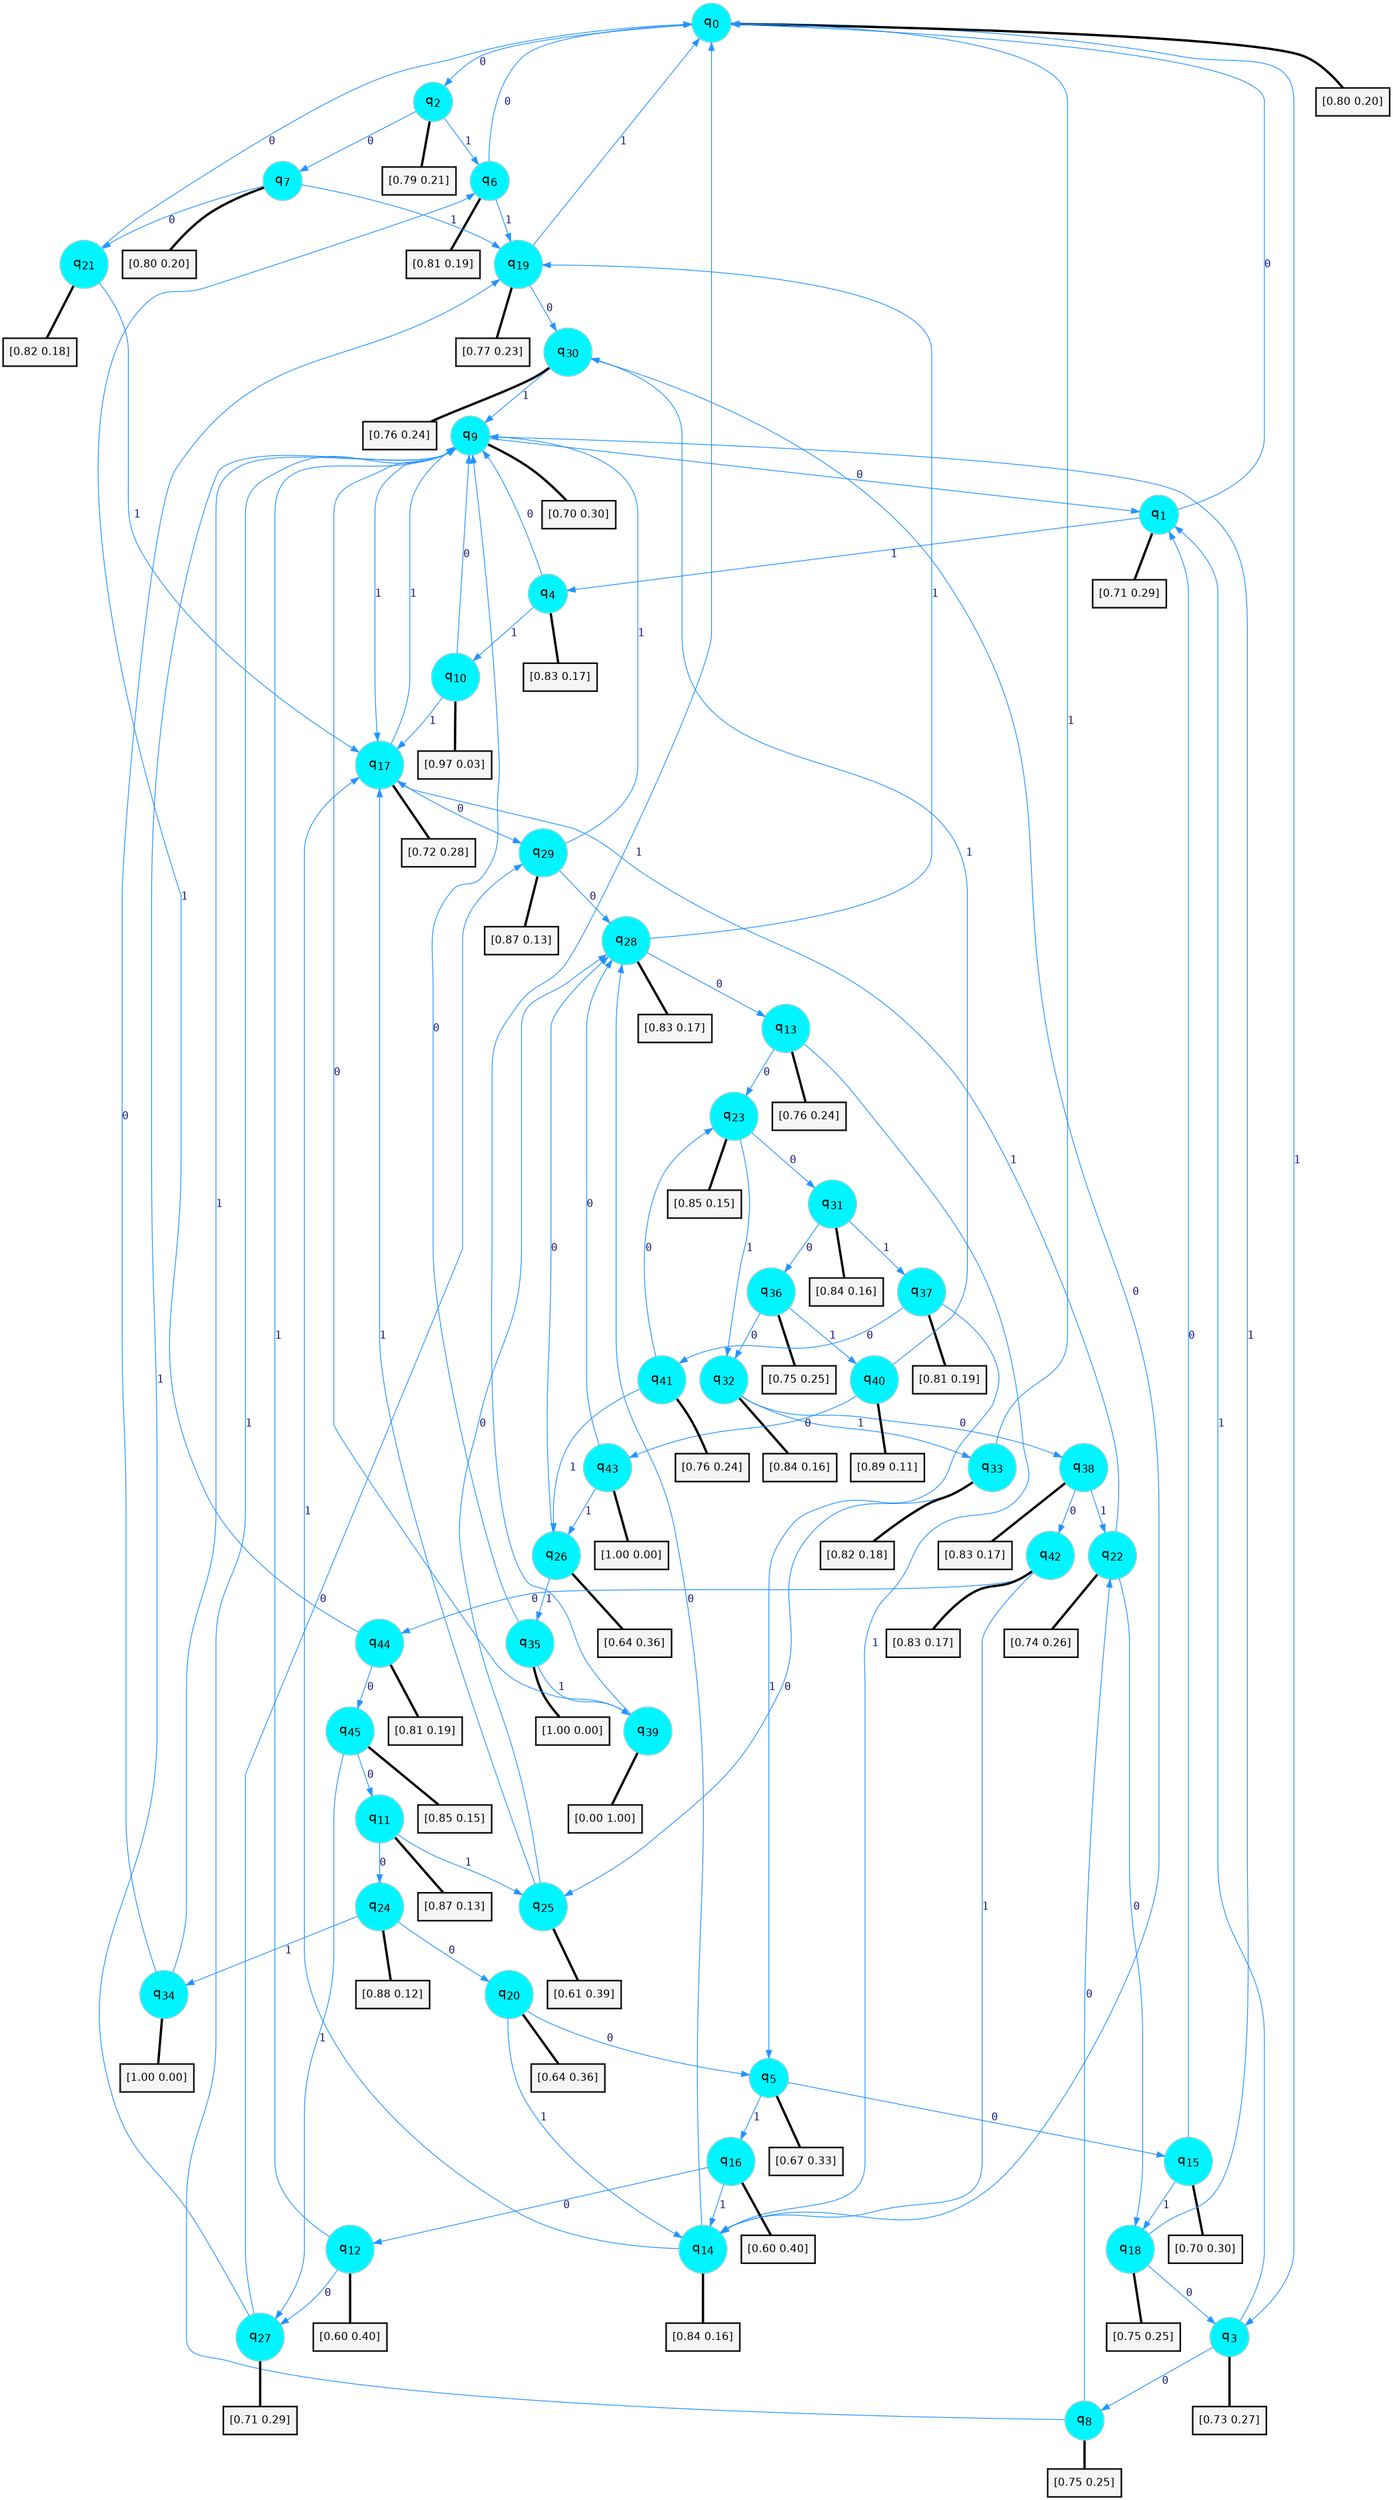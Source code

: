 digraph G {
graph [
bgcolor=transparent, dpi=300, rankdir=TD, size="40,25"];
node [
color=gray, fillcolor=turquoise1, fontcolor=black, fontname=Helvetica, fontsize=16, fontweight=bold, shape=circle, style=filled];
edge [
arrowsize=1, color=dodgerblue1, fontcolor=midnightblue, fontname=courier, fontweight=bold, penwidth=1, style=solid, weight=20];
0[label=<q<SUB>0</SUB>>];
1[label=<q<SUB>1</SUB>>];
2[label=<q<SUB>2</SUB>>];
3[label=<q<SUB>3</SUB>>];
4[label=<q<SUB>4</SUB>>];
5[label=<q<SUB>5</SUB>>];
6[label=<q<SUB>6</SUB>>];
7[label=<q<SUB>7</SUB>>];
8[label=<q<SUB>8</SUB>>];
9[label=<q<SUB>9</SUB>>];
10[label=<q<SUB>10</SUB>>];
11[label=<q<SUB>11</SUB>>];
12[label=<q<SUB>12</SUB>>];
13[label=<q<SUB>13</SUB>>];
14[label=<q<SUB>14</SUB>>];
15[label=<q<SUB>15</SUB>>];
16[label=<q<SUB>16</SUB>>];
17[label=<q<SUB>17</SUB>>];
18[label=<q<SUB>18</SUB>>];
19[label=<q<SUB>19</SUB>>];
20[label=<q<SUB>20</SUB>>];
21[label=<q<SUB>21</SUB>>];
22[label=<q<SUB>22</SUB>>];
23[label=<q<SUB>23</SUB>>];
24[label=<q<SUB>24</SUB>>];
25[label=<q<SUB>25</SUB>>];
26[label=<q<SUB>26</SUB>>];
27[label=<q<SUB>27</SUB>>];
28[label=<q<SUB>28</SUB>>];
29[label=<q<SUB>29</SUB>>];
30[label=<q<SUB>30</SUB>>];
31[label=<q<SUB>31</SUB>>];
32[label=<q<SUB>32</SUB>>];
33[label=<q<SUB>33</SUB>>];
34[label=<q<SUB>34</SUB>>];
35[label=<q<SUB>35</SUB>>];
36[label=<q<SUB>36</SUB>>];
37[label=<q<SUB>37</SUB>>];
38[label=<q<SUB>38</SUB>>];
39[label=<q<SUB>39</SUB>>];
40[label=<q<SUB>40</SUB>>];
41[label=<q<SUB>41</SUB>>];
42[label=<q<SUB>42</SUB>>];
43[label=<q<SUB>43</SUB>>];
44[label=<q<SUB>44</SUB>>];
45[label=<q<SUB>45</SUB>>];
46[label="[0.80 0.20]", shape=box,fontcolor=black, fontname=Helvetica, fontsize=14, penwidth=2, fillcolor=whitesmoke,color=black];
47[label="[0.71 0.29]", shape=box,fontcolor=black, fontname=Helvetica, fontsize=14, penwidth=2, fillcolor=whitesmoke,color=black];
48[label="[0.79 0.21]", shape=box,fontcolor=black, fontname=Helvetica, fontsize=14, penwidth=2, fillcolor=whitesmoke,color=black];
49[label="[0.73 0.27]", shape=box,fontcolor=black, fontname=Helvetica, fontsize=14, penwidth=2, fillcolor=whitesmoke,color=black];
50[label="[0.83 0.17]", shape=box,fontcolor=black, fontname=Helvetica, fontsize=14, penwidth=2, fillcolor=whitesmoke,color=black];
51[label="[0.67 0.33]", shape=box,fontcolor=black, fontname=Helvetica, fontsize=14, penwidth=2, fillcolor=whitesmoke,color=black];
52[label="[0.81 0.19]", shape=box,fontcolor=black, fontname=Helvetica, fontsize=14, penwidth=2, fillcolor=whitesmoke,color=black];
53[label="[0.80 0.20]", shape=box,fontcolor=black, fontname=Helvetica, fontsize=14, penwidth=2, fillcolor=whitesmoke,color=black];
54[label="[0.75 0.25]", shape=box,fontcolor=black, fontname=Helvetica, fontsize=14, penwidth=2, fillcolor=whitesmoke,color=black];
55[label="[0.70 0.30]", shape=box,fontcolor=black, fontname=Helvetica, fontsize=14, penwidth=2, fillcolor=whitesmoke,color=black];
56[label="[0.97 0.03]", shape=box,fontcolor=black, fontname=Helvetica, fontsize=14, penwidth=2, fillcolor=whitesmoke,color=black];
57[label="[0.87 0.13]", shape=box,fontcolor=black, fontname=Helvetica, fontsize=14, penwidth=2, fillcolor=whitesmoke,color=black];
58[label="[0.60 0.40]", shape=box,fontcolor=black, fontname=Helvetica, fontsize=14, penwidth=2, fillcolor=whitesmoke,color=black];
59[label="[0.76 0.24]", shape=box,fontcolor=black, fontname=Helvetica, fontsize=14, penwidth=2, fillcolor=whitesmoke,color=black];
60[label="[0.84 0.16]", shape=box,fontcolor=black, fontname=Helvetica, fontsize=14, penwidth=2, fillcolor=whitesmoke,color=black];
61[label="[0.70 0.30]", shape=box,fontcolor=black, fontname=Helvetica, fontsize=14, penwidth=2, fillcolor=whitesmoke,color=black];
62[label="[0.60 0.40]", shape=box,fontcolor=black, fontname=Helvetica, fontsize=14, penwidth=2, fillcolor=whitesmoke,color=black];
63[label="[0.72 0.28]", shape=box,fontcolor=black, fontname=Helvetica, fontsize=14, penwidth=2, fillcolor=whitesmoke,color=black];
64[label="[0.75 0.25]", shape=box,fontcolor=black, fontname=Helvetica, fontsize=14, penwidth=2, fillcolor=whitesmoke,color=black];
65[label="[0.77 0.23]", shape=box,fontcolor=black, fontname=Helvetica, fontsize=14, penwidth=2, fillcolor=whitesmoke,color=black];
66[label="[0.64 0.36]", shape=box,fontcolor=black, fontname=Helvetica, fontsize=14, penwidth=2, fillcolor=whitesmoke,color=black];
67[label="[0.82 0.18]", shape=box,fontcolor=black, fontname=Helvetica, fontsize=14, penwidth=2, fillcolor=whitesmoke,color=black];
68[label="[0.74 0.26]", shape=box,fontcolor=black, fontname=Helvetica, fontsize=14, penwidth=2, fillcolor=whitesmoke,color=black];
69[label="[0.85 0.15]", shape=box,fontcolor=black, fontname=Helvetica, fontsize=14, penwidth=2, fillcolor=whitesmoke,color=black];
70[label="[0.88 0.12]", shape=box,fontcolor=black, fontname=Helvetica, fontsize=14, penwidth=2, fillcolor=whitesmoke,color=black];
71[label="[0.61 0.39]", shape=box,fontcolor=black, fontname=Helvetica, fontsize=14, penwidth=2, fillcolor=whitesmoke,color=black];
72[label="[0.64 0.36]", shape=box,fontcolor=black, fontname=Helvetica, fontsize=14, penwidth=2, fillcolor=whitesmoke,color=black];
73[label="[0.71 0.29]", shape=box,fontcolor=black, fontname=Helvetica, fontsize=14, penwidth=2, fillcolor=whitesmoke,color=black];
74[label="[0.83 0.17]", shape=box,fontcolor=black, fontname=Helvetica, fontsize=14, penwidth=2, fillcolor=whitesmoke,color=black];
75[label="[0.87 0.13]", shape=box,fontcolor=black, fontname=Helvetica, fontsize=14, penwidth=2, fillcolor=whitesmoke,color=black];
76[label="[0.76 0.24]", shape=box,fontcolor=black, fontname=Helvetica, fontsize=14, penwidth=2, fillcolor=whitesmoke,color=black];
77[label="[0.84 0.16]", shape=box,fontcolor=black, fontname=Helvetica, fontsize=14, penwidth=2, fillcolor=whitesmoke,color=black];
78[label="[0.84 0.16]", shape=box,fontcolor=black, fontname=Helvetica, fontsize=14, penwidth=2, fillcolor=whitesmoke,color=black];
79[label="[0.82 0.18]", shape=box,fontcolor=black, fontname=Helvetica, fontsize=14, penwidth=2, fillcolor=whitesmoke,color=black];
80[label="[1.00 0.00]", shape=box,fontcolor=black, fontname=Helvetica, fontsize=14, penwidth=2, fillcolor=whitesmoke,color=black];
81[label="[1.00 0.00]", shape=box,fontcolor=black, fontname=Helvetica, fontsize=14, penwidth=2, fillcolor=whitesmoke,color=black];
82[label="[0.75 0.25]", shape=box,fontcolor=black, fontname=Helvetica, fontsize=14, penwidth=2, fillcolor=whitesmoke,color=black];
83[label="[0.81 0.19]", shape=box,fontcolor=black, fontname=Helvetica, fontsize=14, penwidth=2, fillcolor=whitesmoke,color=black];
84[label="[0.83 0.17]", shape=box,fontcolor=black, fontname=Helvetica, fontsize=14, penwidth=2, fillcolor=whitesmoke,color=black];
85[label="[0.00 1.00]", shape=box,fontcolor=black, fontname=Helvetica, fontsize=14, penwidth=2, fillcolor=whitesmoke,color=black];
86[label="[0.89 0.11]", shape=box,fontcolor=black, fontname=Helvetica, fontsize=14, penwidth=2, fillcolor=whitesmoke,color=black];
87[label="[0.76 0.24]", shape=box,fontcolor=black, fontname=Helvetica, fontsize=14, penwidth=2, fillcolor=whitesmoke,color=black];
88[label="[0.83 0.17]", shape=box,fontcolor=black, fontname=Helvetica, fontsize=14, penwidth=2, fillcolor=whitesmoke,color=black];
89[label="[1.00 0.00]", shape=box,fontcolor=black, fontname=Helvetica, fontsize=14, penwidth=2, fillcolor=whitesmoke,color=black];
90[label="[0.81 0.19]", shape=box,fontcolor=black, fontname=Helvetica, fontsize=14, penwidth=2, fillcolor=whitesmoke,color=black];
91[label="[0.85 0.15]", shape=box,fontcolor=black, fontname=Helvetica, fontsize=14, penwidth=2, fillcolor=whitesmoke,color=black];
0->2 [label=0];
0->3 [label=1];
0->46 [arrowhead=none, penwidth=3,color=black];
1->0 [label=0];
1->4 [label=1];
1->47 [arrowhead=none, penwidth=3,color=black];
2->7 [label=0];
2->6 [label=1];
2->48 [arrowhead=none, penwidth=3,color=black];
3->8 [label=0];
3->1 [label=1];
3->49 [arrowhead=none, penwidth=3,color=black];
4->9 [label=0];
4->10 [label=1];
4->50 [arrowhead=none, penwidth=3,color=black];
5->15 [label=0];
5->16 [label=1];
5->51 [arrowhead=none, penwidth=3,color=black];
6->0 [label=0];
6->19 [label=1];
6->52 [arrowhead=none, penwidth=3,color=black];
7->21 [label=0];
7->19 [label=1];
7->53 [arrowhead=none, penwidth=3,color=black];
8->22 [label=0];
8->9 [label=1];
8->54 [arrowhead=none, penwidth=3,color=black];
9->1 [label=0];
9->17 [label=1];
9->55 [arrowhead=none, penwidth=3,color=black];
10->9 [label=0];
10->17 [label=1];
10->56 [arrowhead=none, penwidth=3,color=black];
11->24 [label=0];
11->25 [label=1];
11->57 [arrowhead=none, penwidth=3,color=black];
12->27 [label=0];
12->9 [label=1];
12->58 [arrowhead=none, penwidth=3,color=black];
13->23 [label=0];
13->14 [label=1];
13->59 [arrowhead=none, penwidth=3,color=black];
14->28 [label=0];
14->17 [label=1];
14->60 [arrowhead=none, penwidth=3,color=black];
15->1 [label=0];
15->18 [label=1];
15->61 [arrowhead=none, penwidth=3,color=black];
16->12 [label=0];
16->14 [label=1];
16->62 [arrowhead=none, penwidth=3,color=black];
17->29 [label=0];
17->9 [label=1];
17->63 [arrowhead=none, penwidth=3,color=black];
18->3 [label=0];
18->9 [label=1];
18->64 [arrowhead=none, penwidth=3,color=black];
19->30 [label=0];
19->0 [label=1];
19->65 [arrowhead=none, penwidth=3,color=black];
20->5 [label=0];
20->14 [label=1];
20->66 [arrowhead=none, penwidth=3,color=black];
21->0 [label=0];
21->17 [label=1];
21->67 [arrowhead=none, penwidth=3,color=black];
22->18 [label=0];
22->17 [label=1];
22->68 [arrowhead=none, penwidth=3,color=black];
23->31 [label=0];
23->32 [label=1];
23->69 [arrowhead=none, penwidth=3,color=black];
24->20 [label=0];
24->34 [label=1];
24->70 [arrowhead=none, penwidth=3,color=black];
25->28 [label=0];
25->17 [label=1];
25->71 [arrowhead=none, penwidth=3,color=black];
26->28 [label=0];
26->35 [label=1];
26->72 [arrowhead=none, penwidth=3,color=black];
27->29 [label=0];
27->9 [label=1];
27->73 [arrowhead=none, penwidth=3,color=black];
28->13 [label=0];
28->19 [label=1];
28->74 [arrowhead=none, penwidth=3,color=black];
29->28 [label=0];
29->9 [label=1];
29->75 [arrowhead=none, penwidth=3,color=black];
30->14 [label=0];
30->9 [label=1];
30->76 [arrowhead=none, penwidth=3,color=black];
31->36 [label=0];
31->37 [label=1];
31->77 [arrowhead=none, penwidth=3,color=black];
32->38 [label=0];
32->33 [label=1];
32->78 [arrowhead=none, penwidth=3,color=black];
33->25 [label=0];
33->0 [label=1];
33->79 [arrowhead=none, penwidth=3,color=black];
34->19 [label=0];
34->9 [label=1];
34->80 [arrowhead=none, penwidth=3,color=black];
35->9 [label=0];
35->39 [label=1];
35->81 [arrowhead=none, penwidth=3,color=black];
36->32 [label=0];
36->40 [label=1];
36->82 [arrowhead=none, penwidth=3,color=black];
37->41 [label=0];
37->5 [label=1];
37->83 [arrowhead=none, penwidth=3,color=black];
38->42 [label=0];
38->22 [label=1];
38->84 [arrowhead=none, penwidth=3,color=black];
39->9 [label=0];
39->0 [label=1];
39->85 [arrowhead=none, penwidth=3,color=black];
40->43 [label=0];
40->30 [label=1];
40->86 [arrowhead=none, penwidth=3,color=black];
41->23 [label=0];
41->26 [label=1];
41->87 [arrowhead=none, penwidth=3,color=black];
42->44 [label=0];
42->14 [label=1];
42->88 [arrowhead=none, penwidth=3,color=black];
43->28 [label=0];
43->26 [label=1];
43->89 [arrowhead=none, penwidth=3,color=black];
44->45 [label=0];
44->6 [label=1];
44->90 [arrowhead=none, penwidth=3,color=black];
45->11 [label=0];
45->27 [label=1];
45->91 [arrowhead=none, penwidth=3,color=black];
}
